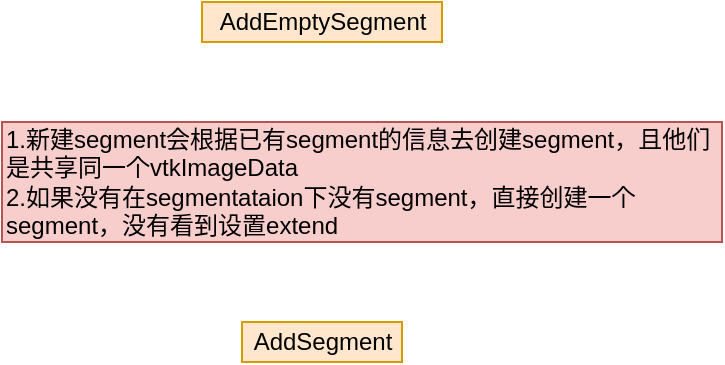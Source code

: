 <mxfile version="16.2.2" type="github" pages="2">
  <diagram id="4c1VpRGPmlPNdRo71NXQ" name="AddSegment">
    <mxGraphModel dx="1038" dy="574" grid="1" gridSize="10" guides="1" tooltips="1" connect="1" arrows="1" fold="1" page="1" pageScale="1" pageWidth="827" pageHeight="1169" math="0" shadow="0">
      <root>
        <mxCell id="0" />
        <mxCell id="1" parent="0" />
        <mxCell id="FJZq7clpWB3ZyRNIStMU-1" value="AddEmptySegment" style="text;html=1;align=center;verticalAlign=middle;resizable=0;points=[];autosize=1;strokeColor=#d79b00;fillColor=#ffe6cc;" vertex="1" parent="1">
          <mxGeometry x="160" y="10" width="120" height="20" as="geometry" />
        </mxCell>
        <mxCell id="FJZq7clpWB3ZyRNIStMU-2" value="AddSegment" style="text;html=1;align=center;verticalAlign=middle;resizable=0;points=[];autosize=1;strokeColor=#d79b00;fillColor=#ffe6cc;" vertex="1" parent="1">
          <mxGeometry x="180" y="170" width="80" height="20" as="geometry" />
        </mxCell>
        <mxCell id="FJZq7clpWB3ZyRNIStMU-3" value="1.新建segment会根据已有segment的信息去创建segment，且他们是共享同一个vtkImageData&lt;br&gt;2.如果没有在segmentataion下没有segment，直接创建一个segment，没有看到设置extend" style="rounded=0;whiteSpace=wrap;html=1;align=left;fillColor=#f8cecc;strokeColor=#b85450;" vertex="1" parent="1">
          <mxGeometry x="60" y="70" width="360" height="60" as="geometry" />
        </mxCell>
      </root>
    </mxGraphModel>
  </diagram>
  <diagram id="318P4KOPJe7o744M8Flt" name="segmentation存档回退">
    <mxGraphModel dx="1038" dy="574" grid="1" gridSize="10" guides="1" tooltips="1" connect="1" arrows="1" fold="1" page="1" pageScale="1" pageWidth="827" pageHeight="1169" math="0" shadow="0">
      <root>
        <mxCell id="Q41Po8fQuBaOBkuqAiFp-0" />
        <mxCell id="Q41Po8fQuBaOBkuqAiFp-1" parent="Q41Po8fQuBaOBkuqAiFp-0" />
        <mxCell id="Q41Po8fQuBaOBkuqAiFp-2" value="vtkSegmentationHistory" style="text;html=1;align=center;verticalAlign=middle;resizable=0;points=[];autosize=1;strokeColor=none;fillColor=none;" vertex="1" parent="Q41Po8fQuBaOBkuqAiFp-1">
          <mxGeometry x="30" y="60" width="140" height="20" as="geometry" />
        </mxCell>
      </root>
    </mxGraphModel>
  </diagram>
</mxfile>
